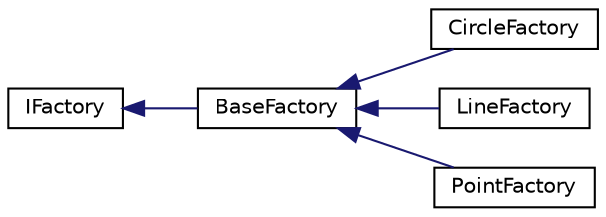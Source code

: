 digraph "Иерархия классов. Графический вид."
{
 // LATEX_PDF_SIZE
  edge [fontname="Helvetica",fontsize="10",labelfontname="Helvetica",labelfontsize="10"];
  node [fontname="Helvetica",fontsize="10",shape=record];
  rankdir="LR";
  Node0 [label="IFactory",height=0.2,width=0.4,color="black", fillcolor="white", style="filled",URL="$class_i_factory.html",tooltip="Here is primitive objects factory."];
  Node0 -> Node1 [dir="back",color="midnightblue",fontsize="10",style="solid",fontname="Helvetica"];
  Node1 [label="BaseFactory",height=0.2,width=0.4,color="black", fillcolor="white", style="filled",URL="$class_base_factory.html",tooltip=" "];
  Node1 -> Node2 [dir="back",color="midnightblue",fontsize="10",style="solid",fontname="Helvetica"];
  Node2 [label="CircleFactory",height=0.2,width=0.4,color="black", fillcolor="white", style="filled",URL="$class_circle_factory.html",tooltip=" "];
  Node1 -> Node3 [dir="back",color="midnightblue",fontsize="10",style="solid",fontname="Helvetica"];
  Node3 [label="LineFactory",height=0.2,width=0.4,color="black", fillcolor="white", style="filled",URL="$class_line_factory.html",tooltip=" "];
  Node1 -> Node4 [dir="back",color="midnightblue",fontsize="10",style="solid",fontname="Helvetica"];
  Node4 [label="PointFactory",height=0.2,width=0.4,color="black", fillcolor="white", style="filled",URL="$class_point_factory.html",tooltip=" "];
}
